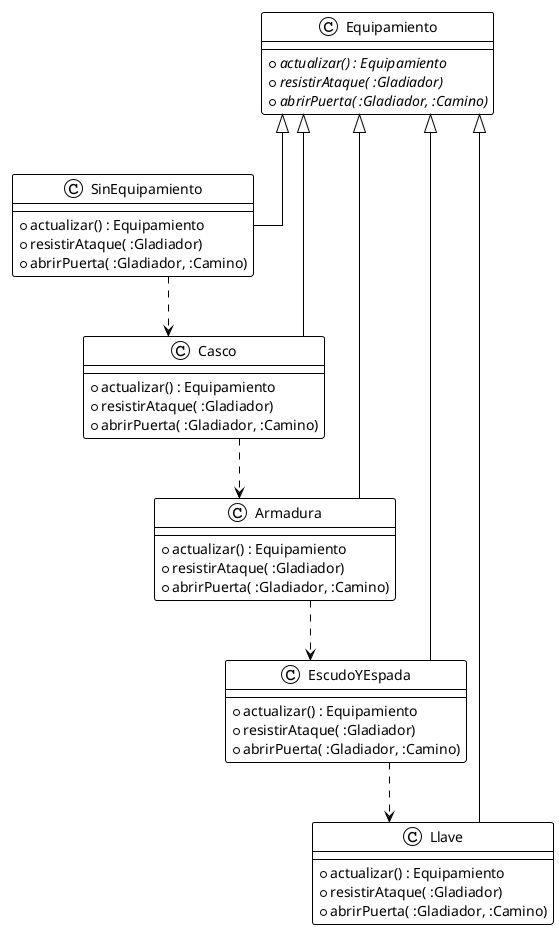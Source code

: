 @startuml
!theme plain
skinparam groupInheritance 1
skinparam linetype ortho

Equipamiento <|-- SinEquipamiento
Equipamiento <|-- Casco
Equipamiento <|-- Armadura
Equipamiento <|-- EscudoYEspada
Equipamiento <|-- Llave

SinEquipamiento ..> Casco
Casco ..> Armadura
Armadura ..> EscudoYEspada
EscudoYEspada ..> Llave

Class Equipamiento{
    + {abstract} actualizar() : Equipamiento
    + {abstract} resistirAtaque( :Gladiador)
    + {abstract} abrirPuerta( :Gladiador, :Camino)
}

class SinEquipamiento{
    + actualizar() : Equipamiento
    + resistirAtaque( :Gladiador)
    + abrirPuerta( :Gladiador, :Camino)
}

class Casco{
    + actualizar() : Equipamiento
    + resistirAtaque( :Gladiador)
    + abrirPuerta( :Gladiador, :Camino)
}

class Armadura{
    + actualizar() : Equipamiento
    + resistirAtaque( :Gladiador)
    + abrirPuerta( :Gladiador, :Camino)
}

class EscudoYEspada{
    + actualizar() : Equipamiento
    + resistirAtaque( :Gladiador)
    + abrirPuerta( :Gladiador, :Camino)
}

class Llave {
    + actualizar() : Equipamiento
    + resistirAtaque( :Gladiador)
    + abrirPuerta( :Gladiador, :Camino)
}


@enduml